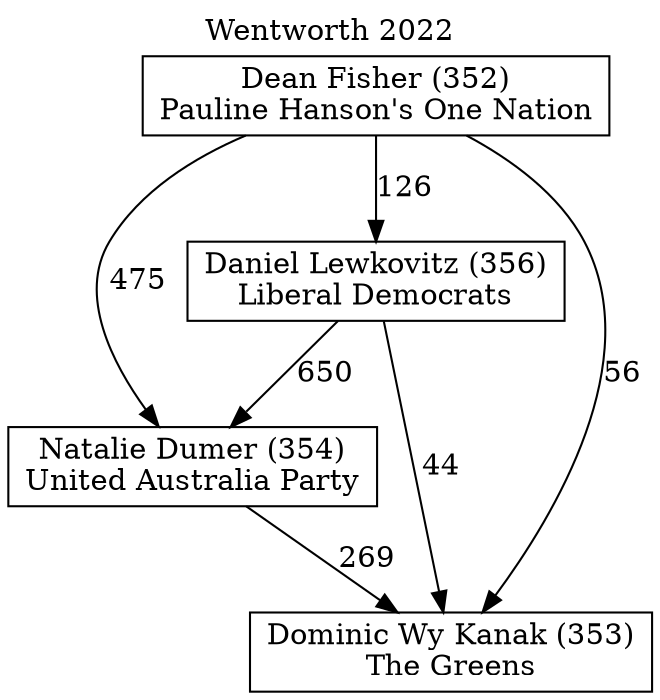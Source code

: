 // House preference flow
digraph "Dominic Wy Kanak (353)_Wentworth_2022" {
	graph [label="Wentworth 2022" labelloc=t mclimit=10]
	node [shape=box]
	"Natalie Dumer (354)" [label="Natalie Dumer (354)
United Australia Party"]
	"Dean Fisher (352)" [label="Dean Fisher (352)
Pauline Hanson's One Nation"]
	"Daniel Lewkovitz (356)" [label="Daniel Lewkovitz (356)
Liberal Democrats"]
	"Dominic Wy Kanak (353)" [label="Dominic Wy Kanak (353)
The Greens"]
	"Dean Fisher (352)" -> "Dominic Wy Kanak (353)" [label=56]
	"Dean Fisher (352)" -> "Natalie Dumer (354)" [label=475]
	"Daniel Lewkovitz (356)" -> "Dominic Wy Kanak (353)" [label=44]
	"Natalie Dumer (354)" -> "Dominic Wy Kanak (353)" [label=269]
	"Daniel Lewkovitz (356)" -> "Natalie Dumer (354)" [label=650]
	"Dean Fisher (352)" -> "Daniel Lewkovitz (356)" [label=126]
}
